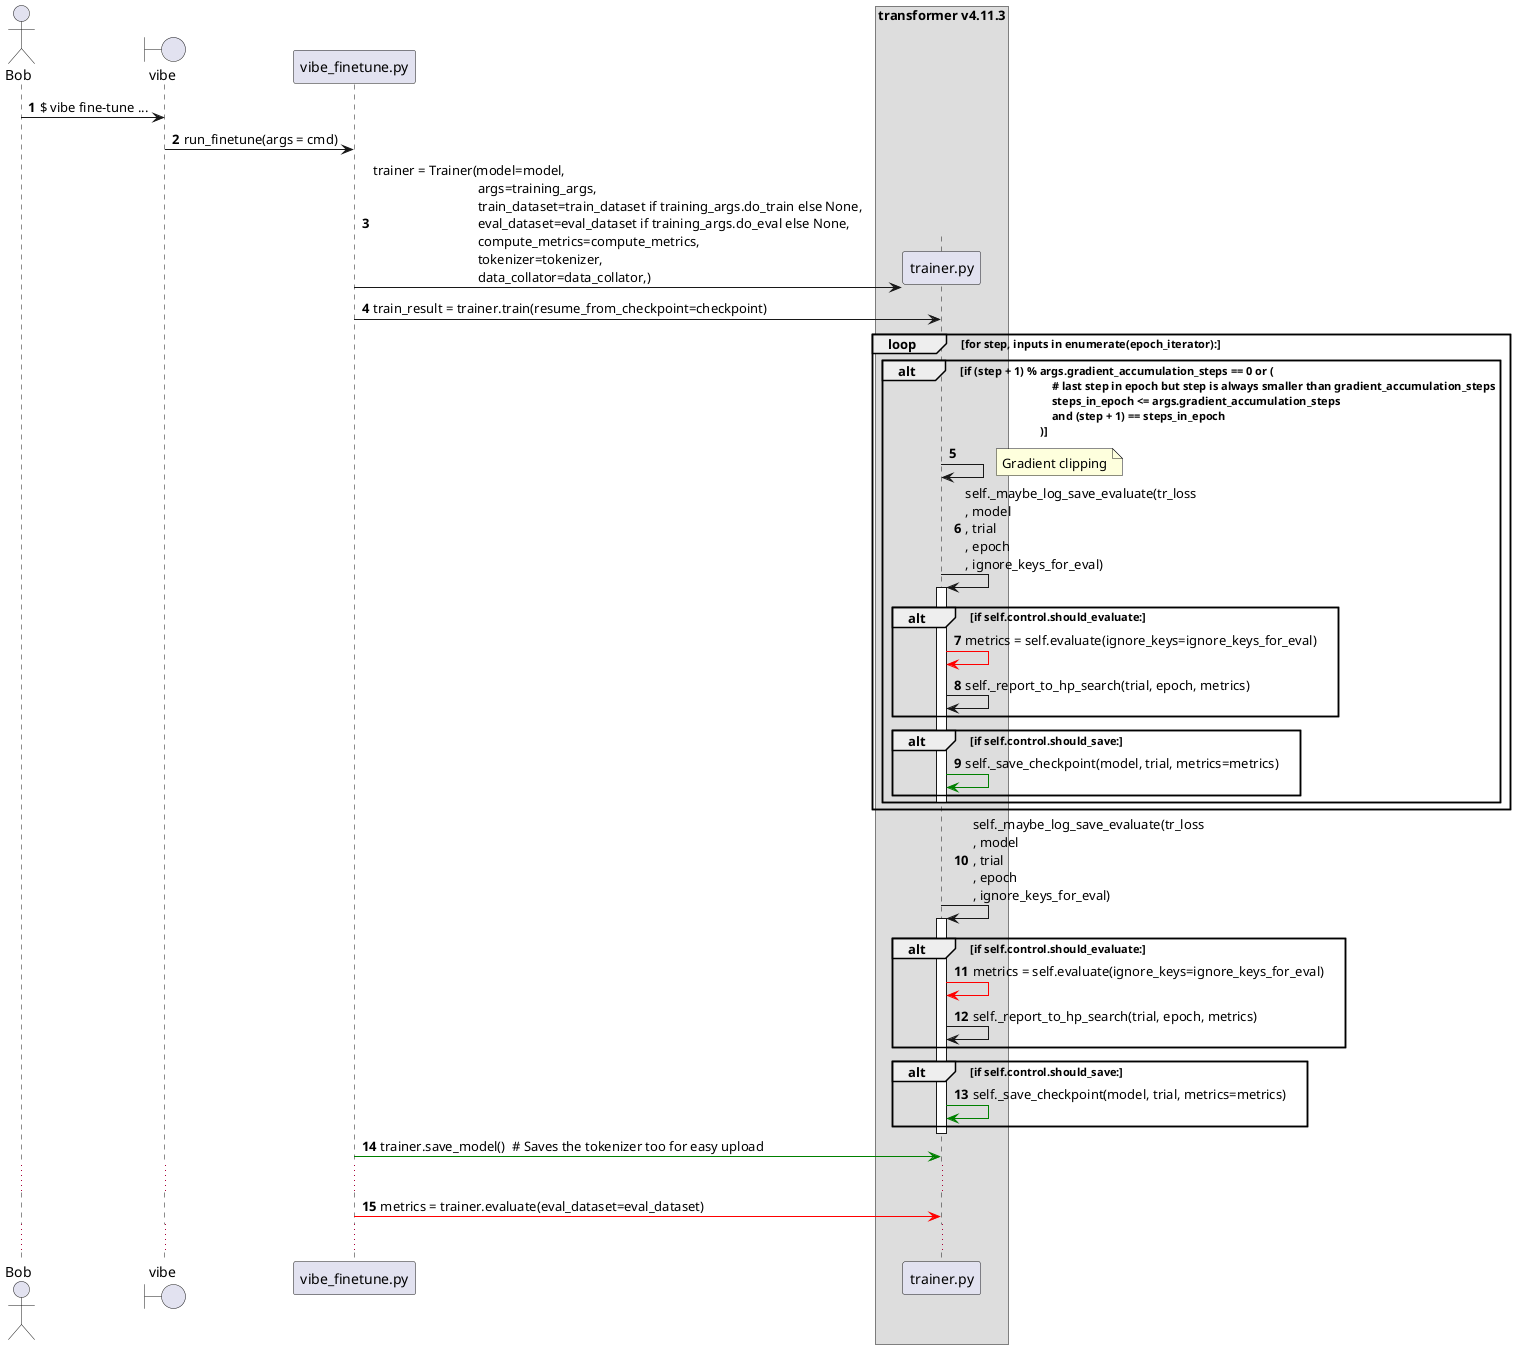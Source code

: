 @startuml
'https://plantuml.com/sequence-diagram

autonumber
actor Bob
boundary vibe
participant vibe_finetune.py as vibe_finetune

box transformer v4.11.3
participant trainer.py as trainer
end box

Bob -> vibe: $ vibe fine-tune ...
vibe -> vibe_finetune: run_finetune(args = cmd)
create trainer
vibe_finetune -> trainer : trainer = Trainer(model=model,\n\
                               args=training_args,\n\
                               train_dataset=train_dataset if training_args.do_train else None,\n\
                               eval_dataset=eval_dataset if training_args.do_eval else None,\n\
                               compute_metrics=compute_metrics,\n\
                               tokenizer=tokenizer,\n\
                               data_collator=data_collator,)

vibe_finetune -> trainer: train_result = trainer.train(resume_from_checkpoint=checkpoint)
    loop for step, inputs in enumerate(epoch_iterator):
        alt if (step + 1) % args.gradient_accumulation_steps == 0 or (\n\
                                # last step in epoch but step is always smaller than gradient_accumulation_steps\n\
                                steps_in_epoch <= args.gradient_accumulation_steps\n\
                                and (step + 1) == steps_in_epoch\n\
                            )
            trainer -> trainer
            note right
                Gradient clipping
            end note
            trainer -> trainer: self._maybe_log_save_evaluate(tr_loss\n, model\n, trial\n, epoch\n, ignore_keys_for_eval)
            activate trainer
                alt if self.control.should_evaluate:
                    trainer -[#red]> trainer : metrics = self.evaluate(ignore_keys=ignore_keys_for_eval)
                    trainer -> trainer : self._report_to_hp_search(trial, epoch, metrics)
                end
                alt if self.control.should_save:
                    trainer -[#green]> trainer :  self._save_checkpoint(model, trial, metrics=metrics)
                end
            deactivate trainer
        end
    end
    trainer -> trainer: self._maybe_log_save_evaluate(tr_loss\n, model\n, trial\n, epoch\n, ignore_keys_for_eval)
    activate trainer
        alt if self.control.should_evaluate:
            trainer -[#red]> trainer : metrics = self.evaluate(ignore_keys=ignore_keys_for_eval)
            trainer -> trainer : self._report_to_hp_search(trial, epoch, metrics)
        end
        alt if self.control.should_save:
            trainer -[#green]> trainer :  self._save_checkpoint(model, trial, metrics=metrics)
        end
    deactivate trainer
vibe_finetune -[#green]> trainer : trainer.save_model()  # Saves the tokenizer too for easy upload
...
vibe_finetune -[#red]> trainer : metrics = trainer.evaluate(eval_dataset=eval_dataset)
...
@enduml